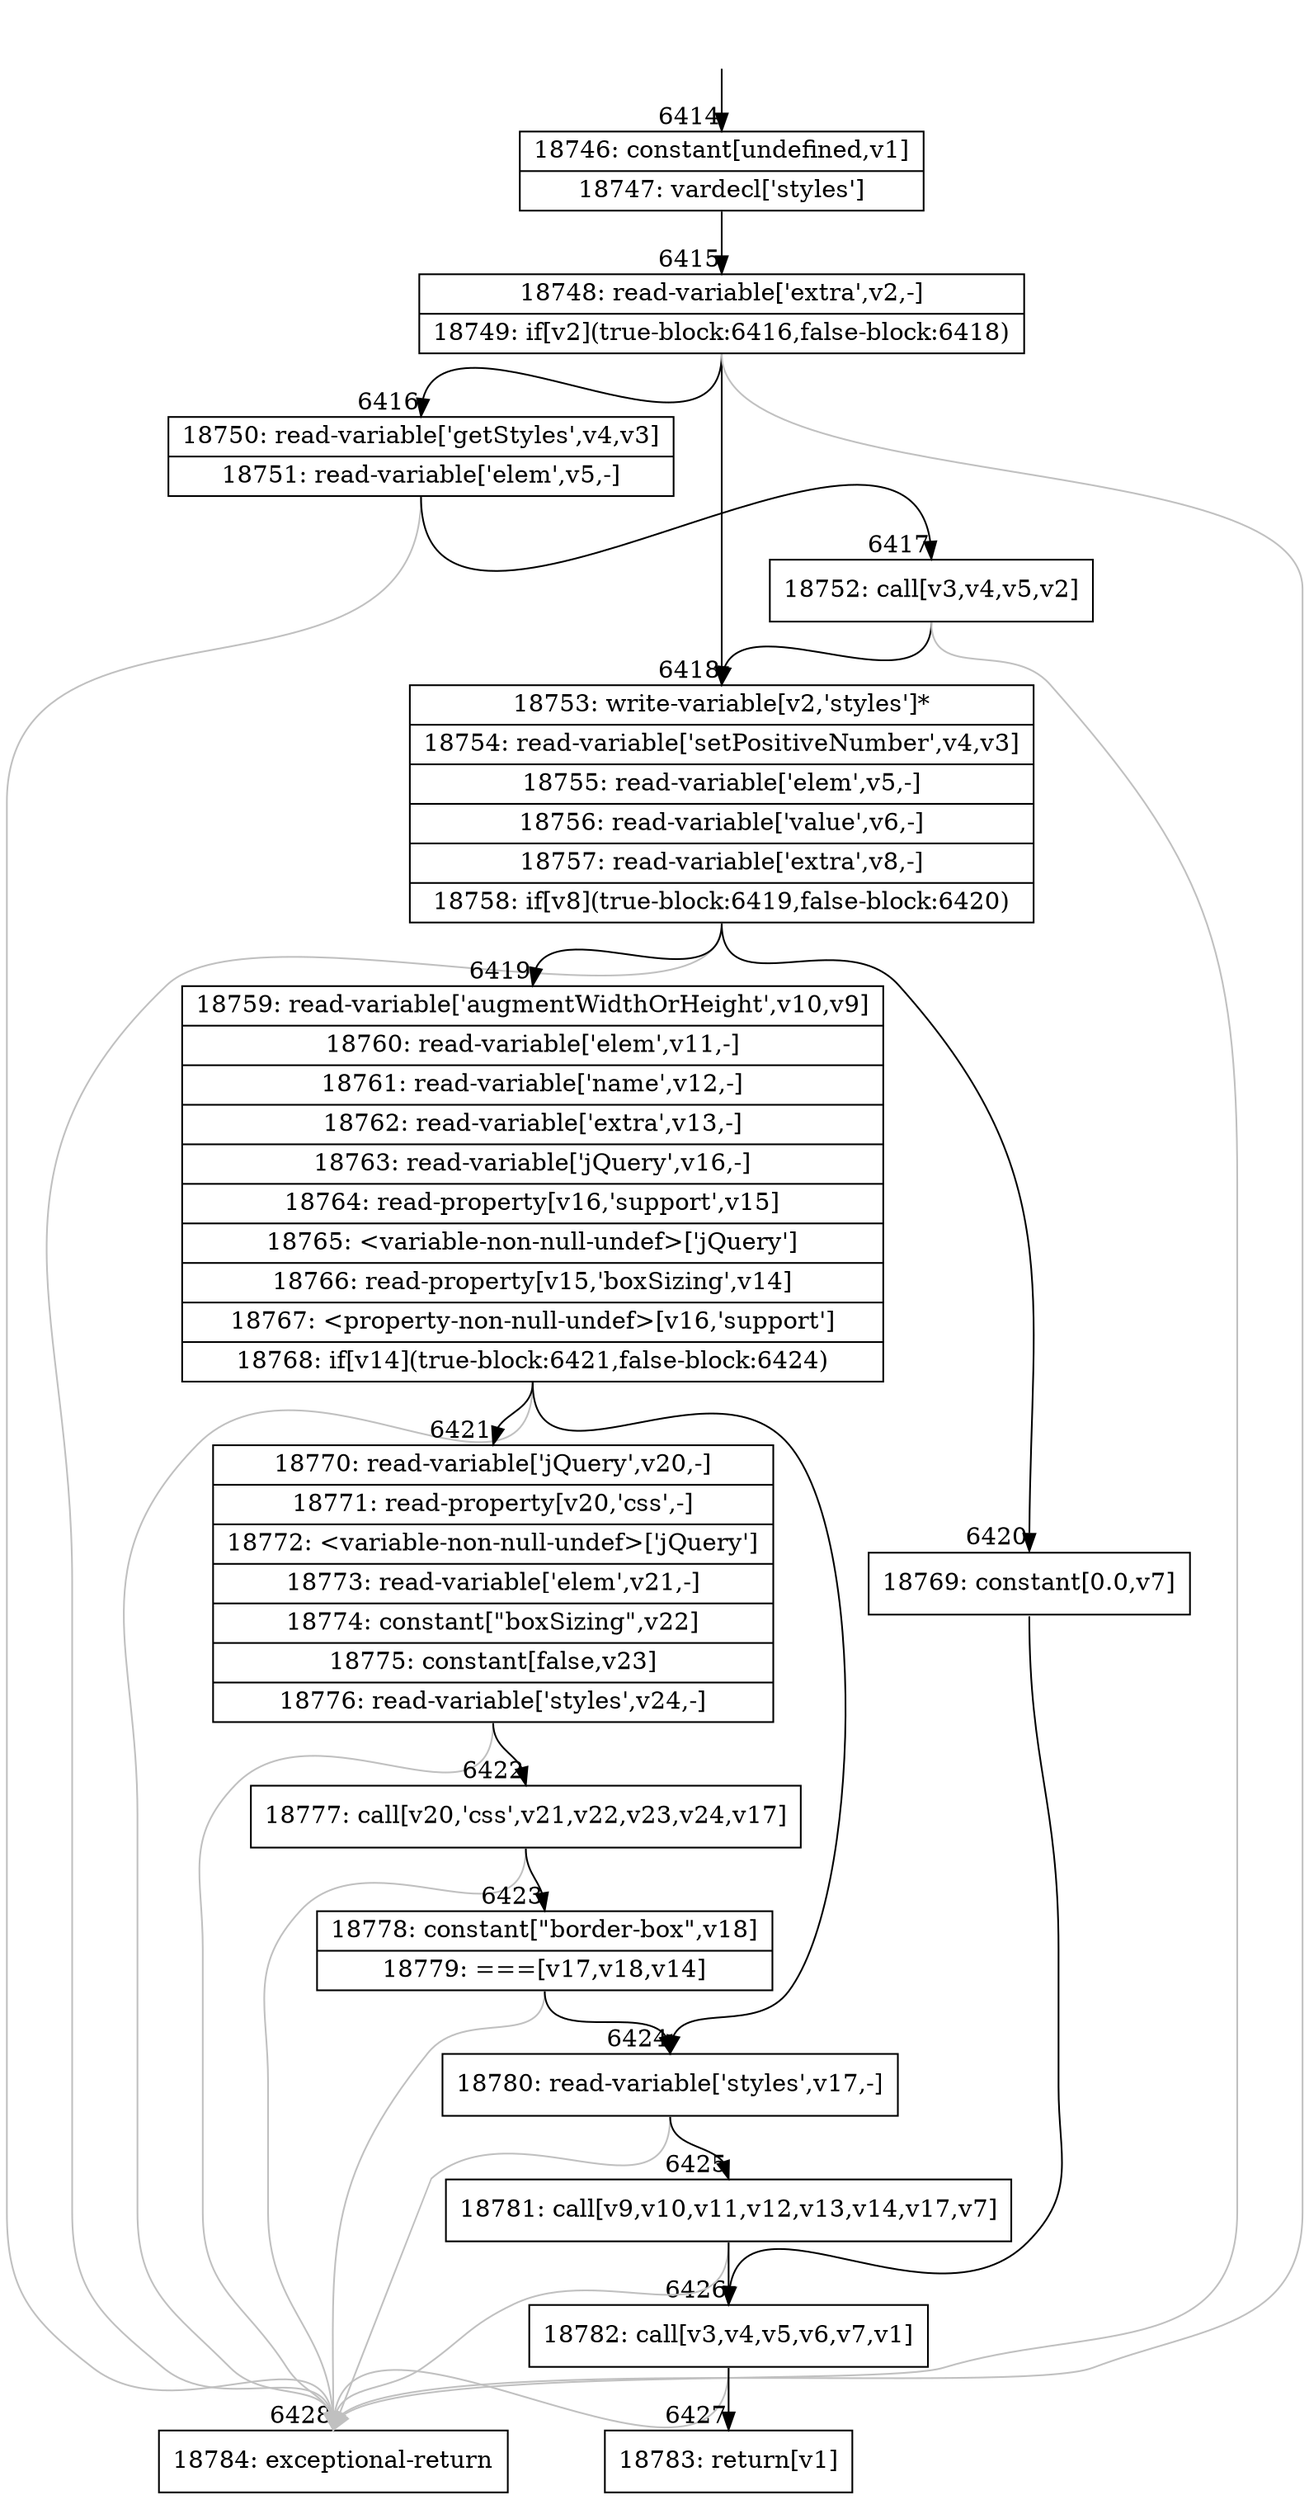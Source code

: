 digraph {
rankdir="TD"
BB_entry414[shape=none,label=""];
BB_entry414 -> BB6414 [tailport=s, headport=n, headlabel="    6414"]
BB6414 [shape=record label="{18746: constant[undefined,v1]|18747: vardecl['styles']}" ] 
BB6414 -> BB6415 [tailport=s, headport=n, headlabel="      6415"]
BB6415 [shape=record label="{18748: read-variable['extra',v2,-]|18749: if[v2](true-block:6416,false-block:6418)}" ] 
BB6415 -> BB6418 [tailport=s, headport=n, headlabel="      6418"]
BB6415 -> BB6416 [tailport=s, headport=n, headlabel="      6416"]
BB6415 -> BB6428 [tailport=s, headport=n, color=gray, headlabel="      6428"]
BB6416 [shape=record label="{18750: read-variable['getStyles',v4,v3]|18751: read-variable['elem',v5,-]}" ] 
BB6416 -> BB6417 [tailport=s, headport=n, headlabel="      6417"]
BB6416 -> BB6428 [tailport=s, headport=n, color=gray]
BB6417 [shape=record label="{18752: call[v3,v4,v5,v2]}" ] 
BB6417 -> BB6418 [tailport=s, headport=n]
BB6417 -> BB6428 [tailport=s, headport=n, color=gray]
BB6418 [shape=record label="{18753: write-variable[v2,'styles']*|18754: read-variable['setPositiveNumber',v4,v3]|18755: read-variable['elem',v5,-]|18756: read-variable['value',v6,-]|18757: read-variable['extra',v8,-]|18758: if[v8](true-block:6419,false-block:6420)}" ] 
BB6418 -> BB6419 [tailport=s, headport=n, headlabel="      6419"]
BB6418 -> BB6420 [tailport=s, headport=n, headlabel="      6420"]
BB6418 -> BB6428 [tailport=s, headport=n, color=gray]
BB6419 [shape=record label="{18759: read-variable['augmentWidthOrHeight',v10,v9]|18760: read-variable['elem',v11,-]|18761: read-variable['name',v12,-]|18762: read-variable['extra',v13,-]|18763: read-variable['jQuery',v16,-]|18764: read-property[v16,'support',v15]|18765: \<variable-non-null-undef\>['jQuery']|18766: read-property[v15,'boxSizing',v14]|18767: \<property-non-null-undef\>[v16,'support']|18768: if[v14](true-block:6421,false-block:6424)}" ] 
BB6419 -> BB6424 [tailport=s, headport=n, headlabel="      6424"]
BB6419 -> BB6421 [tailport=s, headport=n, headlabel="      6421"]
BB6419 -> BB6428 [tailport=s, headport=n, color=gray]
BB6420 [shape=record label="{18769: constant[0.0,v7]}" ] 
BB6420 -> BB6426 [tailport=s, headport=n, headlabel="      6426"]
BB6421 [shape=record label="{18770: read-variable['jQuery',v20,-]|18771: read-property[v20,'css',-]|18772: \<variable-non-null-undef\>['jQuery']|18773: read-variable['elem',v21,-]|18774: constant[\"boxSizing\",v22]|18775: constant[false,v23]|18776: read-variable['styles',v24,-]}" ] 
BB6421 -> BB6422 [tailport=s, headport=n, headlabel="      6422"]
BB6421 -> BB6428 [tailport=s, headport=n, color=gray]
BB6422 [shape=record label="{18777: call[v20,'css',v21,v22,v23,v24,v17]}" ] 
BB6422 -> BB6423 [tailport=s, headport=n, headlabel="      6423"]
BB6422 -> BB6428 [tailport=s, headport=n, color=gray]
BB6423 [shape=record label="{18778: constant[\"border-box\",v18]|18779: ===[v17,v18,v14]}" ] 
BB6423 -> BB6424 [tailport=s, headport=n]
BB6423 -> BB6428 [tailport=s, headport=n, color=gray]
BB6424 [shape=record label="{18780: read-variable['styles',v17,-]}" ] 
BB6424 -> BB6425 [tailport=s, headport=n, headlabel="      6425"]
BB6424 -> BB6428 [tailport=s, headport=n, color=gray]
BB6425 [shape=record label="{18781: call[v9,v10,v11,v12,v13,v14,v17,v7]}" ] 
BB6425 -> BB6426 [tailport=s, headport=n]
BB6425 -> BB6428 [tailport=s, headport=n, color=gray]
BB6426 [shape=record label="{18782: call[v3,v4,v5,v6,v7,v1]}" ] 
BB6426 -> BB6427 [tailport=s, headport=n, headlabel="      6427"]
BB6426 -> BB6428 [tailport=s, headport=n, color=gray]
BB6427 [shape=record label="{18783: return[v1]}" ] 
BB6428 [shape=record label="{18784: exceptional-return}" ] 
}
